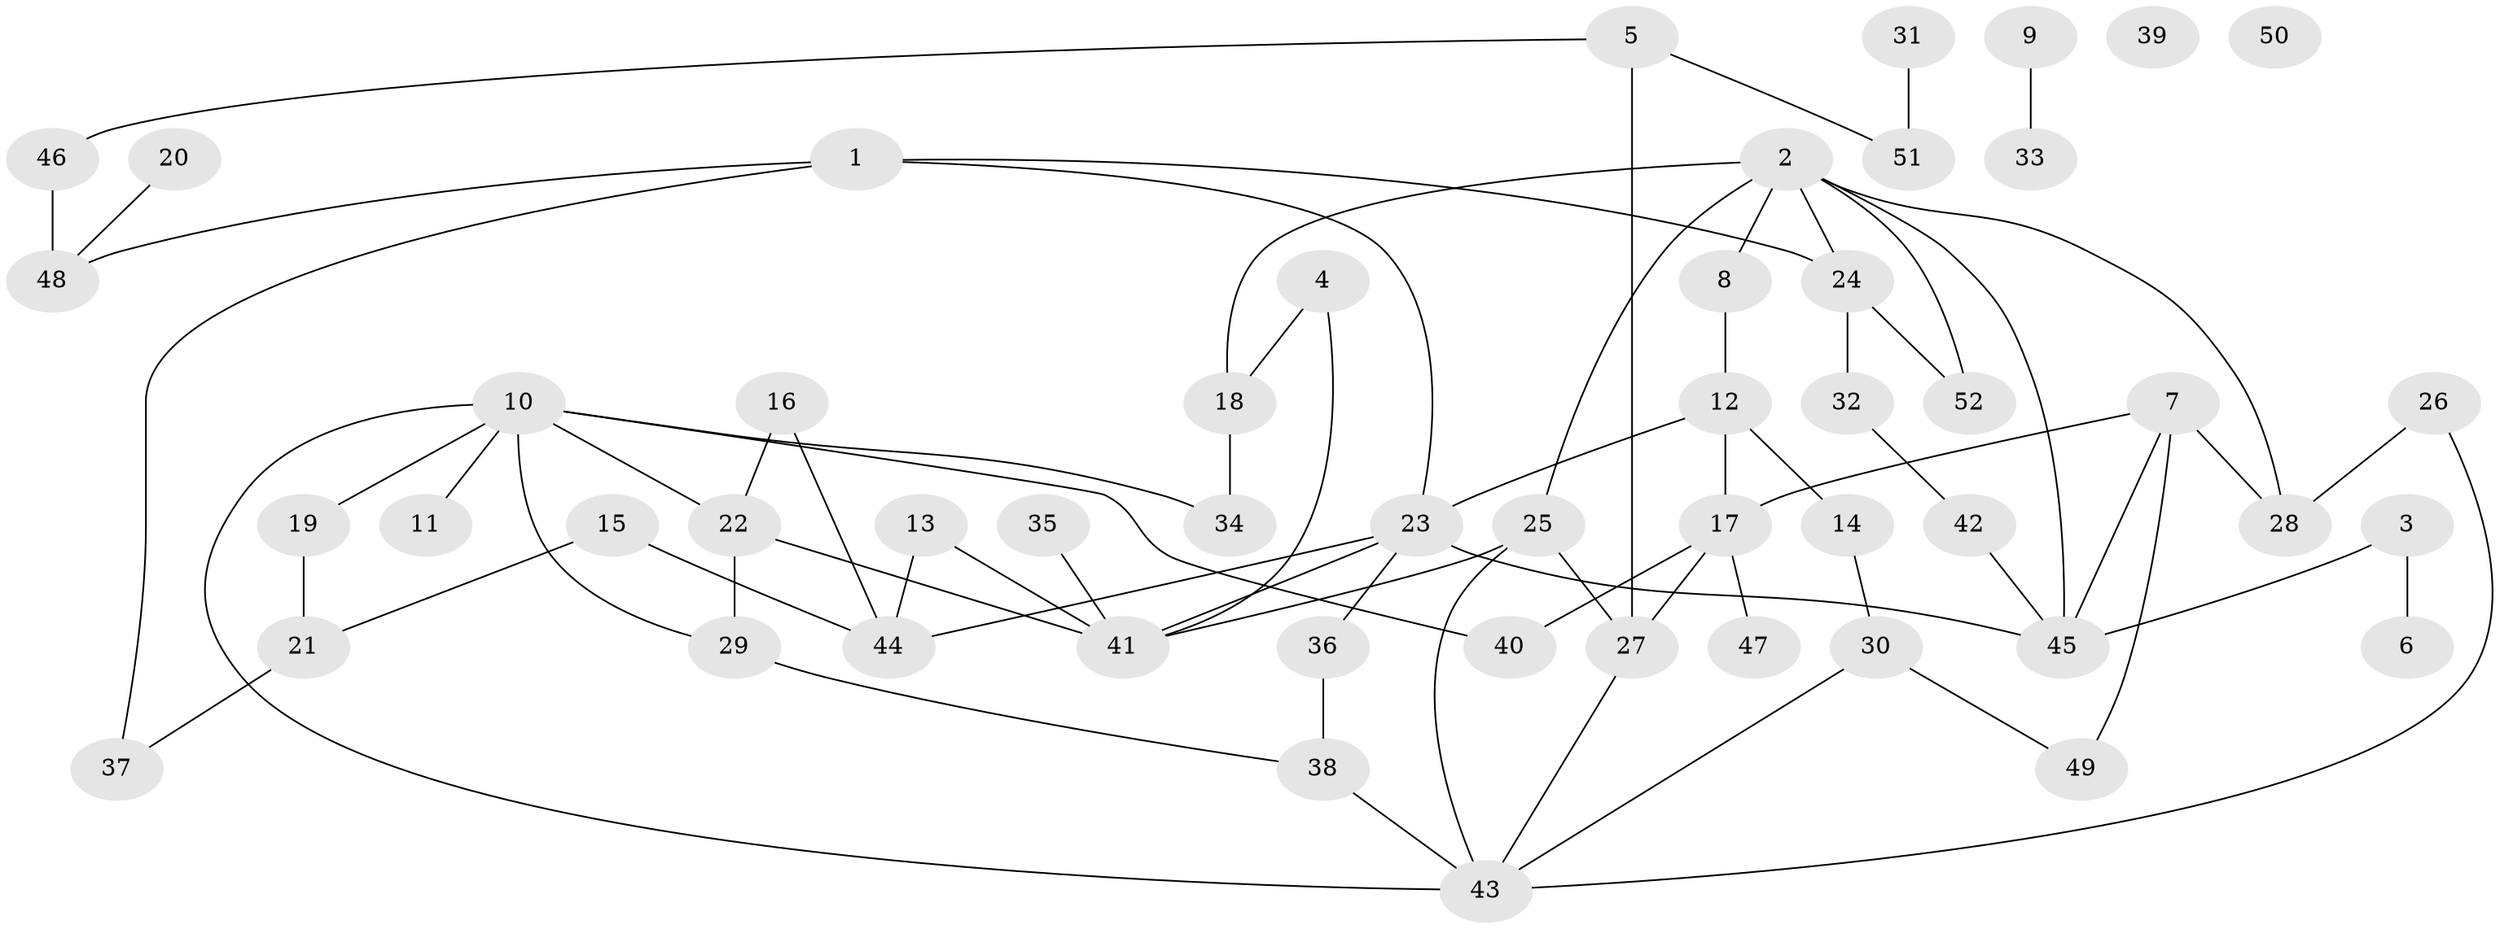 // coarse degree distribution, {5: 0.1111111111111111, 2: 0.3055555555555556, 1: 0.2222222222222222, 6: 0.08333333333333333, 3: 0.19444444444444445, 0: 0.05555555555555555, 9: 0.027777777777777776}
// Generated by graph-tools (version 1.1) at 2025/42/03/04/25 21:42:36]
// undirected, 52 vertices, 72 edges
graph export_dot {
graph [start="1"]
  node [color=gray90,style=filled];
  1;
  2;
  3;
  4;
  5;
  6;
  7;
  8;
  9;
  10;
  11;
  12;
  13;
  14;
  15;
  16;
  17;
  18;
  19;
  20;
  21;
  22;
  23;
  24;
  25;
  26;
  27;
  28;
  29;
  30;
  31;
  32;
  33;
  34;
  35;
  36;
  37;
  38;
  39;
  40;
  41;
  42;
  43;
  44;
  45;
  46;
  47;
  48;
  49;
  50;
  51;
  52;
  1 -- 23;
  1 -- 24;
  1 -- 37;
  1 -- 48;
  2 -- 8;
  2 -- 18;
  2 -- 24;
  2 -- 25;
  2 -- 28;
  2 -- 45;
  2 -- 52;
  3 -- 6;
  3 -- 45;
  4 -- 18;
  4 -- 41;
  5 -- 27;
  5 -- 46;
  5 -- 51;
  7 -- 17;
  7 -- 28;
  7 -- 45;
  7 -- 49;
  8 -- 12;
  9 -- 33;
  10 -- 11;
  10 -- 19;
  10 -- 22;
  10 -- 29;
  10 -- 34;
  10 -- 40;
  10 -- 43;
  12 -- 14;
  12 -- 17;
  12 -- 23;
  13 -- 41;
  13 -- 44;
  14 -- 30;
  15 -- 21;
  15 -- 44;
  16 -- 22;
  16 -- 44;
  17 -- 27;
  17 -- 40;
  17 -- 47;
  18 -- 34;
  19 -- 21;
  20 -- 48;
  21 -- 37;
  22 -- 29;
  22 -- 41;
  23 -- 36;
  23 -- 41;
  23 -- 44;
  23 -- 45;
  24 -- 32;
  24 -- 52;
  25 -- 27;
  25 -- 41;
  25 -- 43;
  26 -- 28;
  26 -- 43;
  27 -- 43;
  29 -- 38;
  30 -- 43;
  30 -- 49;
  31 -- 51;
  32 -- 42;
  35 -- 41;
  36 -- 38;
  38 -- 43;
  42 -- 45;
  46 -- 48;
}

